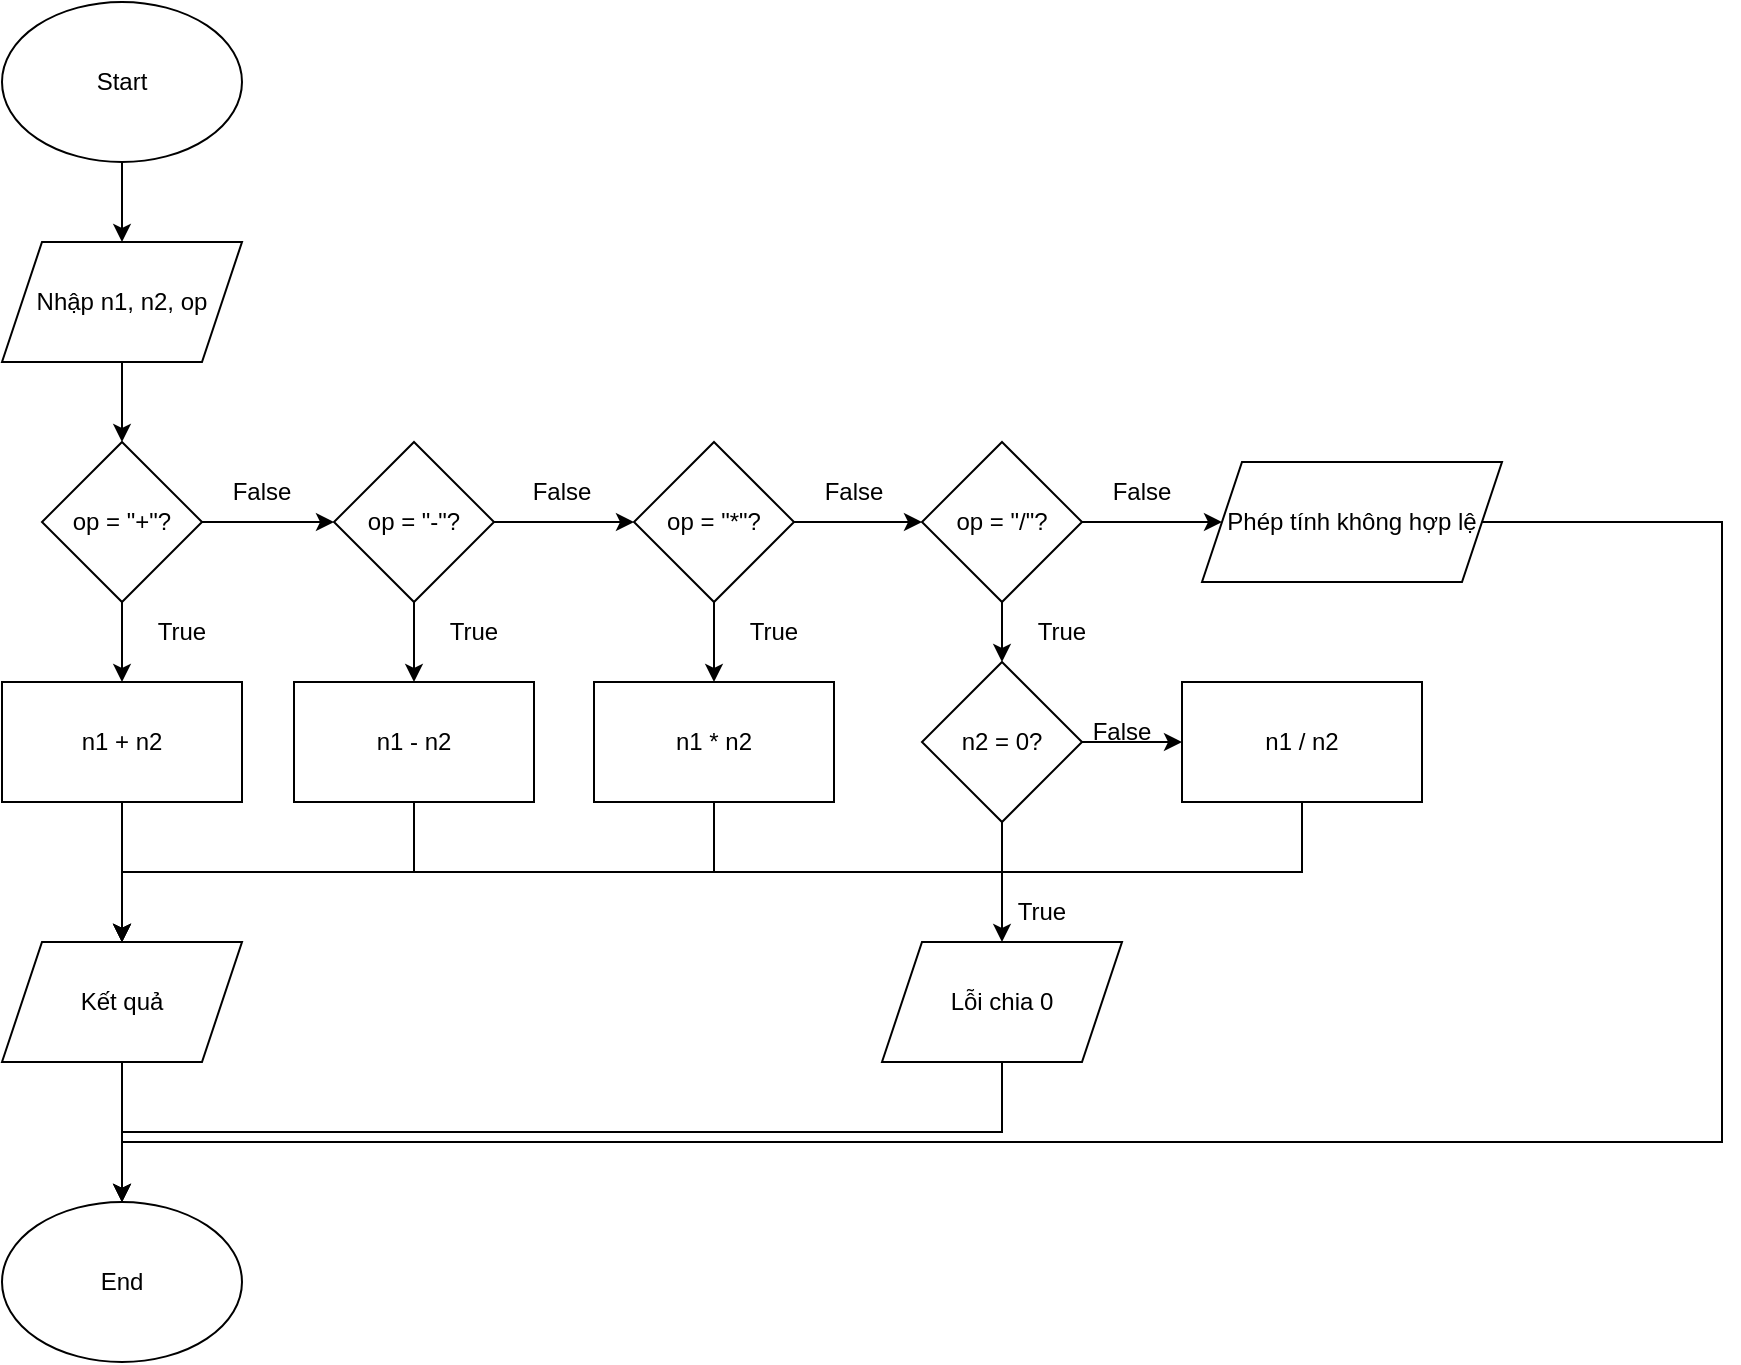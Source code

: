 <mxfile version="28.2.5">
  <diagram name="Trang-1" id="sC3DUWKZ1gLXrAXfuUrC">
    <mxGraphModel dx="1246" dy="676" grid="1" gridSize="10" guides="1" tooltips="1" connect="1" arrows="1" fold="1" page="1" pageScale="1" pageWidth="827" pageHeight="1169" math="0" shadow="0">
      <root>
        <mxCell id="0" />
        <mxCell id="1" parent="0" />
        <mxCell id="oBnp12DrFAPah0IkXp49-35" style="edgeStyle=orthogonalEdgeStyle;rounded=0;orthogonalLoop=1;jettySize=auto;html=1;exitX=0.5;exitY=1;exitDx=0;exitDy=0;entryX=0.5;entryY=0;entryDx=0;entryDy=0;" edge="1" parent="1" source="oBnp12DrFAPah0IkXp49-1" target="oBnp12DrFAPah0IkXp49-2">
          <mxGeometry relative="1" as="geometry" />
        </mxCell>
        <mxCell id="oBnp12DrFAPah0IkXp49-1" value="Start" style="ellipse;whiteSpace=wrap;html=1;" vertex="1" parent="1">
          <mxGeometry x="60" y="40" width="120" height="80" as="geometry" />
        </mxCell>
        <mxCell id="oBnp12DrFAPah0IkXp49-16" style="edgeStyle=orthogonalEdgeStyle;rounded=0;orthogonalLoop=1;jettySize=auto;html=1;exitX=0.5;exitY=1;exitDx=0;exitDy=0;entryX=0.5;entryY=0;entryDx=0;entryDy=0;" edge="1" parent="1" source="oBnp12DrFAPah0IkXp49-2" target="oBnp12DrFAPah0IkXp49-3">
          <mxGeometry relative="1" as="geometry" />
        </mxCell>
        <mxCell id="oBnp12DrFAPah0IkXp49-2" value="Nhập n1, n2, op" style="shape=parallelogram;perimeter=parallelogramPerimeter;whiteSpace=wrap;html=1;fixedSize=1;" vertex="1" parent="1">
          <mxGeometry x="60" y="160" width="120" height="60" as="geometry" />
        </mxCell>
        <mxCell id="oBnp12DrFAPah0IkXp49-17" style="edgeStyle=orthogonalEdgeStyle;rounded=0;orthogonalLoop=1;jettySize=auto;html=1;exitX=0.5;exitY=1;exitDx=0;exitDy=0;" edge="1" parent="1" source="oBnp12DrFAPah0IkXp49-3" target="oBnp12DrFAPah0IkXp49-4">
          <mxGeometry relative="1" as="geometry" />
        </mxCell>
        <mxCell id="oBnp12DrFAPah0IkXp49-19" style="edgeStyle=orthogonalEdgeStyle;rounded=0;orthogonalLoop=1;jettySize=auto;html=1;exitX=1;exitY=0.5;exitDx=0;exitDy=0;entryX=0;entryY=0.5;entryDx=0;entryDy=0;" edge="1" parent="1" source="oBnp12DrFAPah0IkXp49-3" target="oBnp12DrFAPah0IkXp49-5">
          <mxGeometry relative="1" as="geometry" />
        </mxCell>
        <mxCell id="oBnp12DrFAPah0IkXp49-3" value="op = &quot;+&quot;?" style="rhombus;whiteSpace=wrap;html=1;" vertex="1" parent="1">
          <mxGeometry x="80" y="260" width="80" height="80" as="geometry" />
        </mxCell>
        <mxCell id="oBnp12DrFAPah0IkXp49-18" style="edgeStyle=orthogonalEdgeStyle;rounded=0;orthogonalLoop=1;jettySize=auto;html=1;exitX=0.5;exitY=1;exitDx=0;exitDy=0;entryX=0.5;entryY=0;entryDx=0;entryDy=0;" edge="1" parent="1" source="oBnp12DrFAPah0IkXp49-4" target="oBnp12DrFAPah0IkXp49-15">
          <mxGeometry relative="1" as="geometry" />
        </mxCell>
        <mxCell id="oBnp12DrFAPah0IkXp49-4" value="n1 + n2" style="rounded=0;whiteSpace=wrap;html=1;" vertex="1" parent="1">
          <mxGeometry x="60" y="380" width="120" height="60" as="geometry" />
        </mxCell>
        <mxCell id="oBnp12DrFAPah0IkXp49-20" style="edgeStyle=orthogonalEdgeStyle;rounded=0;orthogonalLoop=1;jettySize=auto;html=1;exitX=0.5;exitY=1;exitDx=0;exitDy=0;entryX=0.5;entryY=0;entryDx=0;entryDy=0;" edge="1" parent="1" source="oBnp12DrFAPah0IkXp49-5" target="oBnp12DrFAPah0IkXp49-8">
          <mxGeometry relative="1" as="geometry" />
        </mxCell>
        <mxCell id="oBnp12DrFAPah0IkXp49-22" style="edgeStyle=orthogonalEdgeStyle;rounded=0;orthogonalLoop=1;jettySize=auto;html=1;exitX=1;exitY=0.5;exitDx=0;exitDy=0;entryX=0;entryY=0.5;entryDx=0;entryDy=0;" edge="1" parent="1" source="oBnp12DrFAPah0IkXp49-5" target="oBnp12DrFAPah0IkXp49-6">
          <mxGeometry relative="1" as="geometry" />
        </mxCell>
        <mxCell id="oBnp12DrFAPah0IkXp49-5" value="op = &quot;-&quot;?" style="rhombus;whiteSpace=wrap;html=1;" vertex="1" parent="1">
          <mxGeometry x="226" y="260" width="80" height="80" as="geometry" />
        </mxCell>
        <mxCell id="oBnp12DrFAPah0IkXp49-23" style="edgeStyle=orthogonalEdgeStyle;rounded=0;orthogonalLoop=1;jettySize=auto;html=1;exitX=0.5;exitY=1;exitDx=0;exitDy=0;entryX=0.5;entryY=0;entryDx=0;entryDy=0;" edge="1" parent="1" source="oBnp12DrFAPah0IkXp49-6" target="oBnp12DrFAPah0IkXp49-9">
          <mxGeometry relative="1" as="geometry" />
        </mxCell>
        <mxCell id="oBnp12DrFAPah0IkXp49-25" style="edgeStyle=orthogonalEdgeStyle;rounded=0;orthogonalLoop=1;jettySize=auto;html=1;exitX=1;exitY=0.5;exitDx=0;exitDy=0;entryX=0;entryY=0.5;entryDx=0;entryDy=0;" edge="1" parent="1" source="oBnp12DrFAPah0IkXp49-6" target="oBnp12DrFAPah0IkXp49-7">
          <mxGeometry relative="1" as="geometry" />
        </mxCell>
        <mxCell id="oBnp12DrFAPah0IkXp49-6" value="op = &quot;*&quot;?" style="rhombus;whiteSpace=wrap;html=1;" vertex="1" parent="1">
          <mxGeometry x="376" y="260" width="80" height="80" as="geometry" />
        </mxCell>
        <mxCell id="oBnp12DrFAPah0IkXp49-26" style="edgeStyle=orthogonalEdgeStyle;rounded=0;orthogonalLoop=1;jettySize=auto;html=1;exitX=0.5;exitY=1;exitDx=0;exitDy=0;entryX=0.5;entryY=0;entryDx=0;entryDy=0;" edge="1" parent="1" source="oBnp12DrFAPah0IkXp49-7" target="oBnp12DrFAPah0IkXp49-12">
          <mxGeometry relative="1" as="geometry" />
        </mxCell>
        <mxCell id="oBnp12DrFAPah0IkXp49-30" style="edgeStyle=orthogonalEdgeStyle;rounded=0;orthogonalLoop=1;jettySize=auto;html=1;exitX=1;exitY=0.5;exitDx=0;exitDy=0;" edge="1" parent="1" source="oBnp12DrFAPah0IkXp49-7">
          <mxGeometry relative="1" as="geometry">
            <mxPoint x="670" y="300" as="targetPoint" />
          </mxGeometry>
        </mxCell>
        <mxCell id="oBnp12DrFAPah0IkXp49-7" value="op = &quot;/&quot;?" style="rhombus;whiteSpace=wrap;html=1;" vertex="1" parent="1">
          <mxGeometry x="520" y="260" width="80" height="80" as="geometry" />
        </mxCell>
        <mxCell id="oBnp12DrFAPah0IkXp49-21" style="edgeStyle=orthogonalEdgeStyle;rounded=0;orthogonalLoop=1;jettySize=auto;html=1;exitX=0.5;exitY=1;exitDx=0;exitDy=0;entryX=0.5;entryY=0;entryDx=0;entryDy=0;" edge="1" parent="1" source="oBnp12DrFAPah0IkXp49-8" target="oBnp12DrFAPah0IkXp49-15">
          <mxGeometry relative="1" as="geometry" />
        </mxCell>
        <mxCell id="oBnp12DrFAPah0IkXp49-8" value="n1 - n2" style="rounded=0;whiteSpace=wrap;html=1;" vertex="1" parent="1">
          <mxGeometry x="206" y="380" width="120" height="60" as="geometry" />
        </mxCell>
        <mxCell id="oBnp12DrFAPah0IkXp49-24" style="edgeStyle=orthogonalEdgeStyle;rounded=0;orthogonalLoop=1;jettySize=auto;html=1;exitX=0.5;exitY=1;exitDx=0;exitDy=0;entryX=0.5;entryY=0;entryDx=0;entryDy=0;" edge="1" parent="1" source="oBnp12DrFAPah0IkXp49-9" target="oBnp12DrFAPah0IkXp49-15">
          <mxGeometry relative="1" as="geometry" />
        </mxCell>
        <mxCell id="oBnp12DrFAPah0IkXp49-9" value="n1 * n2" style="rounded=0;whiteSpace=wrap;html=1;" vertex="1" parent="1">
          <mxGeometry x="356" y="380" width="120" height="60" as="geometry" />
        </mxCell>
        <mxCell id="oBnp12DrFAPah0IkXp49-27" style="edgeStyle=orthogonalEdgeStyle;rounded=0;orthogonalLoop=1;jettySize=auto;html=1;exitX=0.5;exitY=1;exitDx=0;exitDy=0;entryX=0.5;entryY=0;entryDx=0;entryDy=0;" edge="1" parent="1" source="oBnp12DrFAPah0IkXp49-12" target="oBnp12DrFAPah0IkXp49-13">
          <mxGeometry relative="1" as="geometry" />
        </mxCell>
        <mxCell id="oBnp12DrFAPah0IkXp49-28" style="edgeStyle=orthogonalEdgeStyle;rounded=0;orthogonalLoop=1;jettySize=auto;html=1;exitX=1;exitY=0.5;exitDx=0;exitDy=0;entryX=0;entryY=0.5;entryDx=0;entryDy=0;" edge="1" parent="1" source="oBnp12DrFAPah0IkXp49-12" target="oBnp12DrFAPah0IkXp49-14">
          <mxGeometry relative="1" as="geometry" />
        </mxCell>
        <mxCell id="oBnp12DrFAPah0IkXp49-12" value="n2 = 0?" style="rhombus;whiteSpace=wrap;html=1;" vertex="1" parent="1">
          <mxGeometry x="520" y="370" width="80" height="80" as="geometry" />
        </mxCell>
        <mxCell id="oBnp12DrFAPah0IkXp49-36" style="edgeStyle=orthogonalEdgeStyle;rounded=0;orthogonalLoop=1;jettySize=auto;html=1;exitX=0.5;exitY=1;exitDx=0;exitDy=0;entryX=0.5;entryY=0;entryDx=0;entryDy=0;" edge="1" parent="1" source="oBnp12DrFAPah0IkXp49-13" target="oBnp12DrFAPah0IkXp49-32">
          <mxGeometry relative="1" as="geometry" />
        </mxCell>
        <mxCell id="oBnp12DrFAPah0IkXp49-13" value="Lỗi chia 0" style="shape=parallelogram;perimeter=parallelogramPerimeter;whiteSpace=wrap;html=1;fixedSize=1;" vertex="1" parent="1">
          <mxGeometry x="500" y="510" width="120" height="60" as="geometry" />
        </mxCell>
        <mxCell id="oBnp12DrFAPah0IkXp49-29" style="edgeStyle=orthogonalEdgeStyle;rounded=0;orthogonalLoop=1;jettySize=auto;html=1;exitX=0.5;exitY=1;exitDx=0;exitDy=0;entryX=0.5;entryY=0;entryDx=0;entryDy=0;" edge="1" parent="1" source="oBnp12DrFAPah0IkXp49-14" target="oBnp12DrFAPah0IkXp49-15">
          <mxGeometry relative="1" as="geometry" />
        </mxCell>
        <mxCell id="oBnp12DrFAPah0IkXp49-14" value="n1 / n2" style="rounded=0;whiteSpace=wrap;html=1;" vertex="1" parent="1">
          <mxGeometry x="650" y="380" width="120" height="60" as="geometry" />
        </mxCell>
        <mxCell id="oBnp12DrFAPah0IkXp49-33" style="edgeStyle=orthogonalEdgeStyle;rounded=0;orthogonalLoop=1;jettySize=auto;html=1;exitX=0.5;exitY=1;exitDx=0;exitDy=0;entryX=0.5;entryY=0;entryDx=0;entryDy=0;" edge="1" parent="1" source="oBnp12DrFAPah0IkXp49-15" target="oBnp12DrFAPah0IkXp49-32">
          <mxGeometry relative="1" as="geometry" />
        </mxCell>
        <mxCell id="oBnp12DrFAPah0IkXp49-15" value="Kết quả" style="shape=parallelogram;perimeter=parallelogramPerimeter;whiteSpace=wrap;html=1;fixedSize=1;" vertex="1" parent="1">
          <mxGeometry x="60" y="510" width="120" height="60" as="geometry" />
        </mxCell>
        <mxCell id="oBnp12DrFAPah0IkXp49-37" style="edgeStyle=orthogonalEdgeStyle;rounded=0;orthogonalLoop=1;jettySize=auto;html=1;exitX=1;exitY=0.5;exitDx=0;exitDy=0;entryX=0.5;entryY=0;entryDx=0;entryDy=0;" edge="1" parent="1" source="oBnp12DrFAPah0IkXp49-31" target="oBnp12DrFAPah0IkXp49-32">
          <mxGeometry relative="1" as="geometry">
            <mxPoint x="920" y="610" as="targetPoint" />
            <Array as="points">
              <mxPoint x="920" y="300" />
              <mxPoint x="920" y="610" />
              <mxPoint x="120" y="610" />
            </Array>
          </mxGeometry>
        </mxCell>
        <mxCell id="oBnp12DrFAPah0IkXp49-31" value="Phép tính không hợp lệ" style="shape=parallelogram;perimeter=parallelogramPerimeter;whiteSpace=wrap;html=1;fixedSize=1;" vertex="1" parent="1">
          <mxGeometry x="660" y="270" width="150" height="60" as="geometry" />
        </mxCell>
        <mxCell id="oBnp12DrFAPah0IkXp49-32" value="End" style="ellipse;whiteSpace=wrap;html=1;" vertex="1" parent="1">
          <mxGeometry x="60" y="640" width="120" height="80" as="geometry" />
        </mxCell>
        <mxCell id="oBnp12DrFAPah0IkXp49-38" value="True" style="text;html=1;align=center;verticalAlign=middle;whiteSpace=wrap;rounded=0;" vertex="1" parent="1">
          <mxGeometry x="120" y="340" width="60" height="30" as="geometry" />
        </mxCell>
        <mxCell id="oBnp12DrFAPah0IkXp49-39" value="True" style="text;html=1;align=center;verticalAlign=middle;whiteSpace=wrap;rounded=0;" vertex="1" parent="1">
          <mxGeometry x="266" y="340" width="60" height="30" as="geometry" />
        </mxCell>
        <mxCell id="oBnp12DrFAPah0IkXp49-40" value="True" style="text;html=1;align=center;verticalAlign=middle;whiteSpace=wrap;rounded=0;" vertex="1" parent="1">
          <mxGeometry x="416" y="340" width="60" height="30" as="geometry" />
        </mxCell>
        <mxCell id="oBnp12DrFAPah0IkXp49-41" value="True" style="text;html=1;align=center;verticalAlign=middle;whiteSpace=wrap;rounded=0;" vertex="1" parent="1">
          <mxGeometry x="560" y="340" width="60" height="30" as="geometry" />
        </mxCell>
        <mxCell id="oBnp12DrFAPah0IkXp49-42" value="True" style="text;html=1;align=center;verticalAlign=middle;whiteSpace=wrap;rounded=0;" vertex="1" parent="1">
          <mxGeometry x="550" y="480" width="60" height="30" as="geometry" />
        </mxCell>
        <mxCell id="oBnp12DrFAPah0IkXp49-43" value="False" style="text;html=1;align=center;verticalAlign=middle;whiteSpace=wrap;rounded=0;" vertex="1" parent="1">
          <mxGeometry x="160" y="270" width="60" height="30" as="geometry" />
        </mxCell>
        <mxCell id="oBnp12DrFAPah0IkXp49-44" value="False" style="text;html=1;align=center;verticalAlign=middle;whiteSpace=wrap;rounded=0;" vertex="1" parent="1">
          <mxGeometry x="310" y="270" width="60" height="30" as="geometry" />
        </mxCell>
        <mxCell id="oBnp12DrFAPah0IkXp49-45" value="False" style="text;html=1;align=center;verticalAlign=middle;whiteSpace=wrap;rounded=0;" vertex="1" parent="1">
          <mxGeometry x="456" y="270" width="60" height="30" as="geometry" />
        </mxCell>
        <mxCell id="oBnp12DrFAPah0IkXp49-46" value="False" style="text;html=1;align=center;verticalAlign=middle;whiteSpace=wrap;rounded=0;" vertex="1" parent="1">
          <mxGeometry x="600" y="270" width="60" height="30" as="geometry" />
        </mxCell>
        <mxCell id="oBnp12DrFAPah0IkXp49-47" value="False" style="text;html=1;align=center;verticalAlign=middle;whiteSpace=wrap;rounded=0;" vertex="1" parent="1">
          <mxGeometry x="590" y="390" width="60" height="30" as="geometry" />
        </mxCell>
      </root>
    </mxGraphModel>
  </diagram>
</mxfile>
